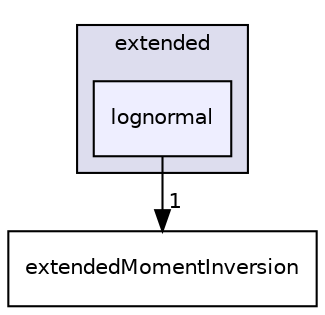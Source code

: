 digraph "lognormal" {
  bgcolor=transparent;
  compound=true
  node [ fontsize="10", fontname="Helvetica"];
  edge [ labelfontsize="10", labelfontname="Helvetica"];
  subgraph clusterdir_eab674178c35773c79abc32ac1e64a39 {
    graph [ bgcolor="#ddddee", pencolor="black", label="extended" fontname="Helvetica", fontsize="10", URL="dir_eab674178c35773c79abc32ac1e64a39.html"]
  dir_88c85b95c14969766ecd90e59c5ff4a1 [shape=box, label="lognormal", style="filled", fillcolor="#eeeeff", pencolor="black", URL="dir_88c85b95c14969766ecd90e59c5ff4a1.html"];
  }
  dir_81685f318616eefea0b52e76178bd778 [shape=box label="extendedMomentInversion" URL="dir_81685f318616eefea0b52e76178bd778.html"];
  dir_88c85b95c14969766ecd90e59c5ff4a1->dir_81685f318616eefea0b52e76178bd778 [headlabel="1", labeldistance=1.5 headhref="dir_000217_000142.html"];
}
